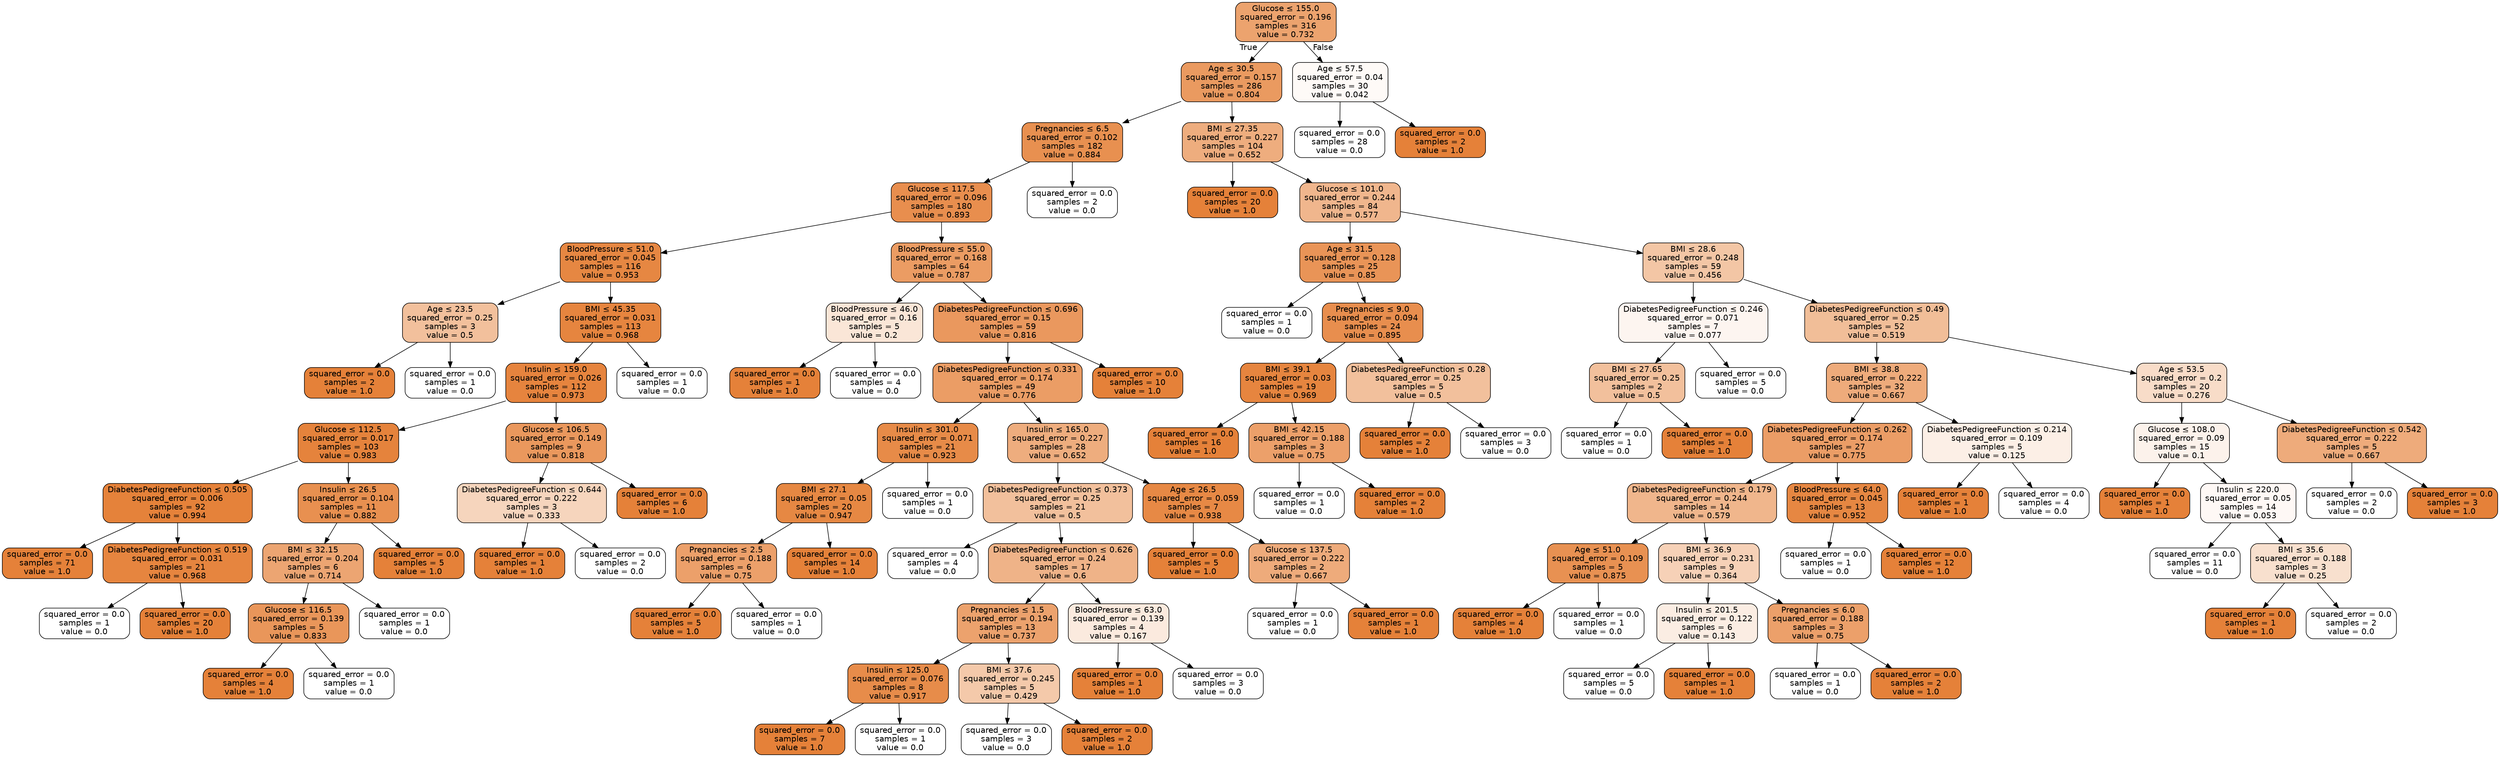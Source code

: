 digraph Tree {
node [shape=box, style="filled, rounded", color="black", fontname="helvetica"] ;
edge [fontname="helvetica"] ;
0 [label=<Glucose &le; 155.0<br/>squared_error = 0.196<br/>samples = 316<br/>value = 0.732>, fillcolor="#eca36e"] ;
1 [label=<Age &le; 30.5<br/>squared_error = 0.157<br/>samples = 286<br/>value = 0.804>, fillcolor="#ea9a60"] ;
0 -> 1 [labeldistance=2.5, labelangle=45, headlabel="True"] ;
2 [label=<Pregnancies &le; 6.5<br/>squared_error = 0.102<br/>samples = 182<br/>value = 0.884>, fillcolor="#e89050"] ;
1 -> 2 ;
3 [label=<Glucose &le; 117.5<br/>squared_error = 0.096<br/>samples = 180<br/>value = 0.893>, fillcolor="#e88e4e"] ;
2 -> 3 ;
4 [label=<BloodPressure &le; 51.0<br/>squared_error = 0.045<br/>samples = 116<br/>value = 0.953>, fillcolor="#e68742"] ;
3 -> 4 ;
5 [label=<Age &le; 23.5<br/>squared_error = 0.25<br/>samples = 3<br/>value = 0.5>, fillcolor="#f2c09c"] ;
4 -> 5 ;
6 [label=<squared_error = 0.0<br/>samples = 2<br/>value = 1.0>, fillcolor="#e58139"] ;
5 -> 6 ;
7 [label=<squared_error = 0.0<br/>samples = 1<br/>value = 0.0>, fillcolor="#ffffff"] ;
5 -> 7 ;
8 [label=<BMI &le; 45.35<br/>squared_error = 0.031<br/>samples = 113<br/>value = 0.968>, fillcolor="#e6853f"] ;
4 -> 8 ;
9 [label=<Insulin &le; 159.0<br/>squared_error = 0.026<br/>samples = 112<br/>value = 0.973>, fillcolor="#e6843e"] ;
8 -> 9 ;
10 [label=<Glucose &le; 112.5<br/>squared_error = 0.017<br/>samples = 103<br/>value = 0.983>, fillcolor="#e5833c"] ;
9 -> 10 ;
11 [label=<DiabetesPedigreeFunction &le; 0.505<br/>squared_error = 0.006<br/>samples = 92<br/>value = 0.994>, fillcolor="#e5823a"] ;
10 -> 11 ;
12 [label=<squared_error = 0.0<br/>samples = 71<br/>value = 1.0>, fillcolor="#e58139"] ;
11 -> 12 ;
13 [label=<DiabetesPedigreeFunction &le; 0.519<br/>squared_error = 0.031<br/>samples = 21<br/>value = 0.968>, fillcolor="#e6853f"] ;
11 -> 13 ;
14 [label=<squared_error = 0.0<br/>samples = 1<br/>value = 0.0>, fillcolor="#ffffff"] ;
13 -> 14 ;
15 [label=<squared_error = 0.0<br/>samples = 20<br/>value = 1.0>, fillcolor="#e58139"] ;
13 -> 15 ;
16 [label=<Insulin &le; 26.5<br/>squared_error = 0.104<br/>samples = 11<br/>value = 0.882>, fillcolor="#e89050"] ;
10 -> 16 ;
17 [label=<BMI &le; 32.15<br/>squared_error = 0.204<br/>samples = 6<br/>value = 0.714>, fillcolor="#eca572"] ;
16 -> 17 ;
18 [label=<Glucose &le; 116.5<br/>squared_error = 0.139<br/>samples = 5<br/>value = 0.833>, fillcolor="#e9965a"] ;
17 -> 18 ;
19 [label=<squared_error = 0.0<br/>samples = 4<br/>value = 1.0>, fillcolor="#e58139"] ;
18 -> 19 ;
20 [label=<squared_error = 0.0<br/>samples = 1<br/>value = 0.0>, fillcolor="#ffffff"] ;
18 -> 20 ;
21 [label=<squared_error = 0.0<br/>samples = 1<br/>value = 0.0>, fillcolor="#ffffff"] ;
17 -> 21 ;
22 [label=<squared_error = 0.0<br/>samples = 5<br/>value = 1.0>, fillcolor="#e58139"] ;
16 -> 22 ;
23 [label=<Glucose &le; 106.5<br/>squared_error = 0.149<br/>samples = 9<br/>value = 0.818>, fillcolor="#ea985d"] ;
9 -> 23 ;
24 [label=<DiabetesPedigreeFunction &le; 0.644<br/>squared_error = 0.222<br/>samples = 3<br/>value = 0.333>, fillcolor="#f6d5bd"] ;
23 -> 24 ;
25 [label=<squared_error = 0.0<br/>samples = 1<br/>value = 1.0>, fillcolor="#e58139"] ;
24 -> 25 ;
26 [label=<squared_error = 0.0<br/>samples = 2<br/>value = 0.0>, fillcolor="#ffffff"] ;
24 -> 26 ;
27 [label=<squared_error = 0.0<br/>samples = 6<br/>value = 1.0>, fillcolor="#e58139"] ;
23 -> 27 ;
28 [label=<squared_error = 0.0<br/>samples = 1<br/>value = 0.0>, fillcolor="#ffffff"] ;
8 -> 28 ;
29 [label=<BloodPressure &le; 55.0<br/>squared_error = 0.168<br/>samples = 64<br/>value = 0.787>, fillcolor="#eb9c63"] ;
3 -> 29 ;
30 [label=<BloodPressure &le; 46.0<br/>squared_error = 0.16<br/>samples = 5<br/>value = 0.2>, fillcolor="#fae6d7"] ;
29 -> 30 ;
31 [label=<squared_error = 0.0<br/>samples = 1<br/>value = 1.0>, fillcolor="#e58139"] ;
30 -> 31 ;
32 [label=<squared_error = 0.0<br/>samples = 4<br/>value = 0.0>, fillcolor="#ffffff"] ;
30 -> 32 ;
33 [label=<DiabetesPedigreeFunction &le; 0.696<br/>squared_error = 0.15<br/>samples = 59<br/>value = 0.816>, fillcolor="#ea985e"] ;
29 -> 33 ;
34 [label=<DiabetesPedigreeFunction &le; 0.331<br/>squared_error = 0.174<br/>samples = 49<br/>value = 0.776>, fillcolor="#eb9d65"] ;
33 -> 34 ;
35 [label=<Insulin &le; 301.0<br/>squared_error = 0.071<br/>samples = 21<br/>value = 0.923>, fillcolor="#e78b48"] ;
34 -> 35 ;
36 [label=<BMI &le; 27.1<br/>squared_error = 0.05<br/>samples = 20<br/>value = 0.947>, fillcolor="#e68843"] ;
35 -> 36 ;
37 [label=<Pregnancies &le; 2.5<br/>squared_error = 0.188<br/>samples = 6<br/>value = 0.75>, fillcolor="#eca06a"] ;
36 -> 37 ;
38 [label=<squared_error = 0.0<br/>samples = 5<br/>value = 1.0>, fillcolor="#e58139"] ;
37 -> 38 ;
39 [label=<squared_error = 0.0<br/>samples = 1<br/>value = 0.0>, fillcolor="#ffffff"] ;
37 -> 39 ;
40 [label=<squared_error = 0.0<br/>samples = 14<br/>value = 1.0>, fillcolor="#e58139"] ;
36 -> 40 ;
41 [label=<squared_error = 0.0<br/>samples = 1<br/>value = 0.0>, fillcolor="#ffffff"] ;
35 -> 41 ;
42 [label=<Insulin &le; 165.0<br/>squared_error = 0.227<br/>samples = 28<br/>value = 0.652>, fillcolor="#eead7e"] ;
34 -> 42 ;
43 [label=<DiabetesPedigreeFunction &le; 0.373<br/>squared_error = 0.25<br/>samples = 21<br/>value = 0.5>, fillcolor="#f2c09c"] ;
42 -> 43 ;
44 [label=<squared_error = 0.0<br/>samples = 4<br/>value = 0.0>, fillcolor="#ffffff"] ;
43 -> 44 ;
45 [label=<DiabetesPedigreeFunction &le; 0.626<br/>squared_error = 0.24<br/>samples = 17<br/>value = 0.6>, fillcolor="#efb388"] ;
43 -> 45 ;
46 [label=<Pregnancies &le; 1.5<br/>squared_error = 0.194<br/>samples = 13<br/>value = 0.737>, fillcolor="#eca26d"] ;
45 -> 46 ;
47 [label=<Insulin &le; 125.0<br/>squared_error = 0.076<br/>samples = 8<br/>value = 0.917>, fillcolor="#e78c4a"] ;
46 -> 47 ;
48 [label=<squared_error = 0.0<br/>samples = 7<br/>value = 1.0>, fillcolor="#e58139"] ;
47 -> 48 ;
49 [label=<squared_error = 0.0<br/>samples = 1<br/>value = 0.0>, fillcolor="#ffffff"] ;
47 -> 49 ;
50 [label=<BMI &le; 37.6<br/>squared_error = 0.245<br/>samples = 5<br/>value = 0.429>, fillcolor="#f4c9aa"] ;
46 -> 50 ;
51 [label=<squared_error = 0.0<br/>samples = 3<br/>value = 0.0>, fillcolor="#ffffff"] ;
50 -> 51 ;
52 [label=<squared_error = 0.0<br/>samples = 2<br/>value = 1.0>, fillcolor="#e58139"] ;
50 -> 52 ;
53 [label=<BloodPressure &le; 63.0<br/>squared_error = 0.139<br/>samples = 4<br/>value = 0.167>, fillcolor="#fbeade"] ;
45 -> 53 ;
54 [label=<squared_error = 0.0<br/>samples = 1<br/>value = 1.0>, fillcolor="#e58139"] ;
53 -> 54 ;
55 [label=<squared_error = 0.0<br/>samples = 3<br/>value = 0.0>, fillcolor="#ffffff"] ;
53 -> 55 ;
56 [label=<Age &le; 26.5<br/>squared_error = 0.059<br/>samples = 7<br/>value = 0.938>, fillcolor="#e78945"] ;
42 -> 56 ;
57 [label=<squared_error = 0.0<br/>samples = 5<br/>value = 1.0>, fillcolor="#e58139"] ;
56 -> 57 ;
58 [label=<Glucose &le; 137.5<br/>squared_error = 0.222<br/>samples = 2<br/>value = 0.667>, fillcolor="#eeab7b"] ;
56 -> 58 ;
59 [label=<squared_error = 0.0<br/>samples = 1<br/>value = 0.0>, fillcolor="#ffffff"] ;
58 -> 59 ;
60 [label=<squared_error = 0.0<br/>samples = 1<br/>value = 1.0>, fillcolor="#e58139"] ;
58 -> 60 ;
61 [label=<squared_error = 0.0<br/>samples = 10<br/>value = 1.0>, fillcolor="#e58139"] ;
33 -> 61 ;
62 [label=<squared_error = 0.0<br/>samples = 2<br/>value = 0.0>, fillcolor="#ffffff"] ;
2 -> 62 ;
63 [label=<BMI &le; 27.35<br/>squared_error = 0.227<br/>samples = 104<br/>value = 0.652>, fillcolor="#eead7e"] ;
1 -> 63 ;
64 [label=<squared_error = 0.0<br/>samples = 20<br/>value = 1.0>, fillcolor="#e58139"] ;
63 -> 64 ;
65 [label=<Glucose &le; 101.0<br/>squared_error = 0.244<br/>samples = 84<br/>value = 0.577>, fillcolor="#f0b68d"] ;
63 -> 65 ;
66 [label=<Age &le; 31.5<br/>squared_error = 0.128<br/>samples = 25<br/>value = 0.85>, fillcolor="#e99457"] ;
65 -> 66 ;
67 [label=<squared_error = 0.0<br/>samples = 1<br/>value = 0.0>, fillcolor="#ffffff"] ;
66 -> 67 ;
68 [label=<Pregnancies &le; 9.0<br/>squared_error = 0.094<br/>samples = 24<br/>value = 0.895>, fillcolor="#e88e4e"] ;
66 -> 68 ;
69 [label=<BMI &le; 39.1<br/>squared_error = 0.03<br/>samples = 19<br/>value = 0.969>, fillcolor="#e6853f"] ;
68 -> 69 ;
70 [label=<squared_error = 0.0<br/>samples = 16<br/>value = 1.0>, fillcolor="#e58139"] ;
69 -> 70 ;
71 [label=<BMI &le; 42.15<br/>squared_error = 0.188<br/>samples = 3<br/>value = 0.75>, fillcolor="#eca06a"] ;
69 -> 71 ;
72 [label=<squared_error = 0.0<br/>samples = 1<br/>value = 0.0>, fillcolor="#ffffff"] ;
71 -> 72 ;
73 [label=<squared_error = 0.0<br/>samples = 2<br/>value = 1.0>, fillcolor="#e58139"] ;
71 -> 73 ;
74 [label=<DiabetesPedigreeFunction &le; 0.28<br/>squared_error = 0.25<br/>samples = 5<br/>value = 0.5>, fillcolor="#f2c09c"] ;
68 -> 74 ;
75 [label=<squared_error = 0.0<br/>samples = 2<br/>value = 1.0>, fillcolor="#e58139"] ;
74 -> 75 ;
76 [label=<squared_error = 0.0<br/>samples = 3<br/>value = 0.0>, fillcolor="#ffffff"] ;
74 -> 76 ;
77 [label=<BMI &le; 28.6<br/>squared_error = 0.248<br/>samples = 59<br/>value = 0.456>, fillcolor="#f3c6a5"] ;
65 -> 77 ;
78 [label=<DiabetesPedigreeFunction &le; 0.246<br/>squared_error = 0.071<br/>samples = 7<br/>value = 0.077>, fillcolor="#fdf5f0"] ;
77 -> 78 ;
79 [label=<BMI &le; 27.65<br/>squared_error = 0.25<br/>samples = 2<br/>value = 0.5>, fillcolor="#f2c09c"] ;
78 -> 79 ;
80 [label=<squared_error = 0.0<br/>samples = 1<br/>value = 0.0>, fillcolor="#ffffff"] ;
79 -> 80 ;
81 [label=<squared_error = 0.0<br/>samples = 1<br/>value = 1.0>, fillcolor="#e58139"] ;
79 -> 81 ;
82 [label=<squared_error = 0.0<br/>samples = 5<br/>value = 0.0>, fillcolor="#ffffff"] ;
78 -> 82 ;
83 [label=<DiabetesPedigreeFunction &le; 0.49<br/>squared_error = 0.25<br/>samples = 52<br/>value = 0.519>, fillcolor="#f1be98"] ;
77 -> 83 ;
84 [label=<BMI &le; 38.8<br/>squared_error = 0.222<br/>samples = 32<br/>value = 0.667>, fillcolor="#eeab7b"] ;
83 -> 84 ;
85 [label=<DiabetesPedigreeFunction &le; 0.262<br/>squared_error = 0.174<br/>samples = 27<br/>value = 0.775>, fillcolor="#eb9d66"] ;
84 -> 85 ;
86 [label=<DiabetesPedigreeFunction &le; 0.179<br/>squared_error = 0.244<br/>samples = 14<br/>value = 0.579>, fillcolor="#f0b68c"] ;
85 -> 86 ;
87 [label=<Age &le; 51.0<br/>squared_error = 0.109<br/>samples = 5<br/>value = 0.875>, fillcolor="#e89152"] ;
86 -> 87 ;
88 [label=<squared_error = 0.0<br/>samples = 4<br/>value = 1.0>, fillcolor="#e58139"] ;
87 -> 88 ;
89 [label=<squared_error = 0.0<br/>samples = 1<br/>value = 0.0>, fillcolor="#ffffff"] ;
87 -> 89 ;
90 [label=<BMI &le; 36.9<br/>squared_error = 0.231<br/>samples = 9<br/>value = 0.364>, fillcolor="#f6d1b7"] ;
86 -> 90 ;
91 [label=<Insulin &le; 201.5<br/>squared_error = 0.122<br/>samples = 6<br/>value = 0.143>, fillcolor="#fbede3"] ;
90 -> 91 ;
92 [label=<squared_error = 0.0<br/>samples = 5<br/>value = 0.0>, fillcolor="#ffffff"] ;
91 -> 92 ;
93 [label=<squared_error = 0.0<br/>samples = 1<br/>value = 1.0>, fillcolor="#e58139"] ;
91 -> 93 ;
94 [label=<Pregnancies &le; 6.0<br/>squared_error = 0.188<br/>samples = 3<br/>value = 0.75>, fillcolor="#eca06a"] ;
90 -> 94 ;
95 [label=<squared_error = 0.0<br/>samples = 1<br/>value = 0.0>, fillcolor="#ffffff"] ;
94 -> 95 ;
96 [label=<squared_error = 0.0<br/>samples = 2<br/>value = 1.0>, fillcolor="#e58139"] ;
94 -> 96 ;
97 [label=<BloodPressure &le; 64.0<br/>squared_error = 0.045<br/>samples = 13<br/>value = 0.952>, fillcolor="#e68742"] ;
85 -> 97 ;
98 [label=<squared_error = 0.0<br/>samples = 1<br/>value = 0.0>, fillcolor="#ffffff"] ;
97 -> 98 ;
99 [label=<squared_error = 0.0<br/>samples = 12<br/>value = 1.0>, fillcolor="#e58139"] ;
97 -> 99 ;
100 [label=<DiabetesPedigreeFunction &le; 0.214<br/>squared_error = 0.109<br/>samples = 5<br/>value = 0.125>, fillcolor="#fcefe6"] ;
84 -> 100 ;
101 [label=<squared_error = 0.0<br/>samples = 1<br/>value = 1.0>, fillcolor="#e58139"] ;
100 -> 101 ;
102 [label=<squared_error = 0.0<br/>samples = 4<br/>value = 0.0>, fillcolor="#ffffff"] ;
100 -> 102 ;
103 [label=<Age &le; 53.5<br/>squared_error = 0.2<br/>samples = 20<br/>value = 0.276>, fillcolor="#f8dcc8"] ;
83 -> 103 ;
104 [label=<Glucose &le; 108.0<br/>squared_error = 0.09<br/>samples = 15<br/>value = 0.1>, fillcolor="#fcf2eb"] ;
103 -> 104 ;
105 [label=<squared_error = 0.0<br/>samples = 1<br/>value = 1.0>, fillcolor="#e58139"] ;
104 -> 105 ;
106 [label=<Insulin &le; 220.0<br/>squared_error = 0.05<br/>samples = 14<br/>value = 0.053>, fillcolor="#fef8f5"] ;
104 -> 106 ;
107 [label=<squared_error = 0.0<br/>samples = 11<br/>value = 0.0>, fillcolor="#ffffff"] ;
106 -> 107 ;
108 [label=<BMI &le; 35.6<br/>squared_error = 0.188<br/>samples = 3<br/>value = 0.25>, fillcolor="#f8e0ce"] ;
106 -> 108 ;
109 [label=<squared_error = 0.0<br/>samples = 1<br/>value = 1.0>, fillcolor="#e58139"] ;
108 -> 109 ;
110 [label=<squared_error = 0.0<br/>samples = 2<br/>value = 0.0>, fillcolor="#ffffff"] ;
108 -> 110 ;
111 [label=<DiabetesPedigreeFunction &le; 0.542<br/>squared_error = 0.222<br/>samples = 5<br/>value = 0.667>, fillcolor="#eeab7b"] ;
103 -> 111 ;
112 [label=<squared_error = 0.0<br/>samples = 2<br/>value = 0.0>, fillcolor="#ffffff"] ;
111 -> 112 ;
113 [label=<squared_error = 0.0<br/>samples = 3<br/>value = 1.0>, fillcolor="#e58139"] ;
111 -> 113 ;
114 [label=<Age &le; 57.5<br/>squared_error = 0.04<br/>samples = 30<br/>value = 0.042>, fillcolor="#fefaf7"] ;
0 -> 114 [labeldistance=2.5, labelangle=-45, headlabel="False"] ;
115 [label=<squared_error = 0.0<br/>samples = 28<br/>value = 0.0>, fillcolor="#ffffff"] ;
114 -> 115 ;
116 [label=<squared_error = 0.0<br/>samples = 2<br/>value = 1.0>, fillcolor="#e58139"] ;
114 -> 116 ;
}